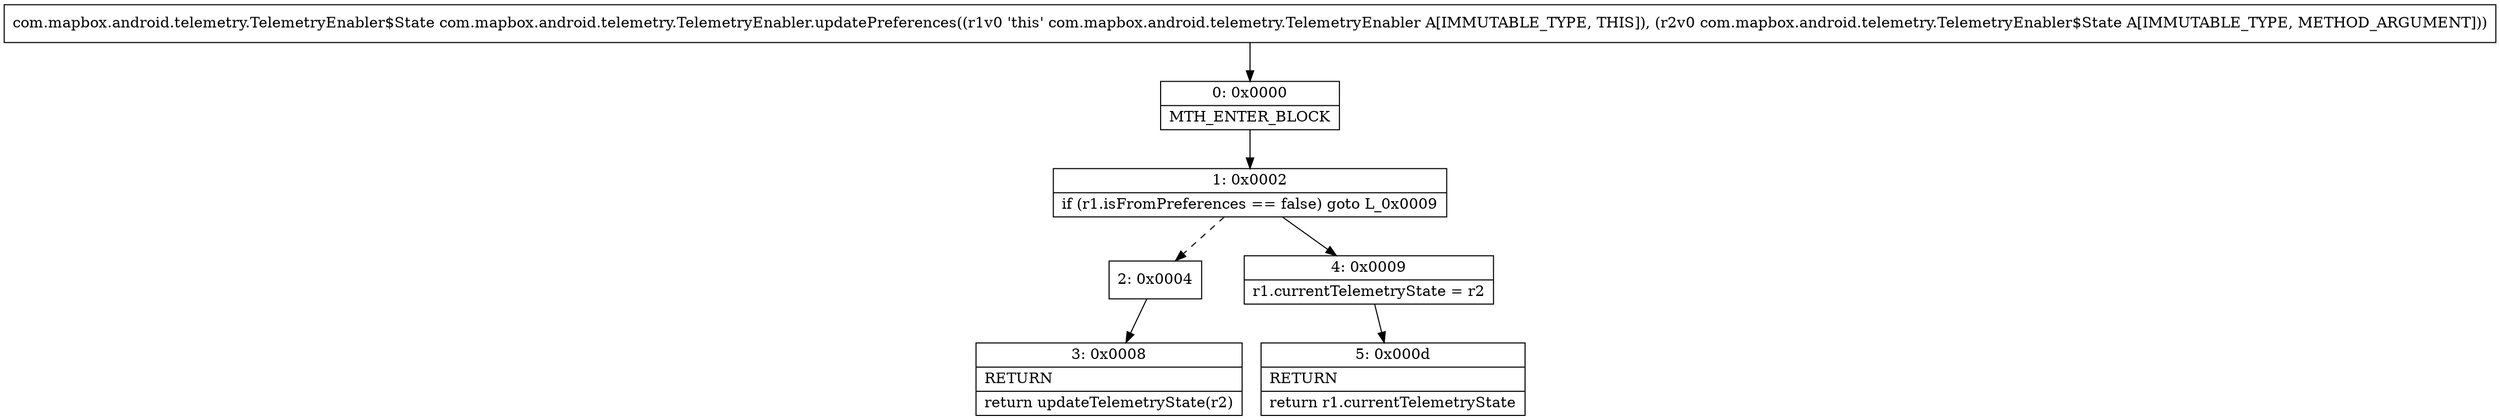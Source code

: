 digraph "CFG forcom.mapbox.android.telemetry.TelemetryEnabler.updatePreferences(Lcom\/mapbox\/android\/telemetry\/TelemetryEnabler$State;)Lcom\/mapbox\/android\/telemetry\/TelemetryEnabler$State;" {
Node_0 [shape=record,label="{0\:\ 0x0000|MTH_ENTER_BLOCK\l}"];
Node_1 [shape=record,label="{1\:\ 0x0002|if (r1.isFromPreferences == false) goto L_0x0009\l}"];
Node_2 [shape=record,label="{2\:\ 0x0004}"];
Node_3 [shape=record,label="{3\:\ 0x0008|RETURN\l|return updateTelemetryState(r2)\l}"];
Node_4 [shape=record,label="{4\:\ 0x0009|r1.currentTelemetryState = r2\l}"];
Node_5 [shape=record,label="{5\:\ 0x000d|RETURN\l|return r1.currentTelemetryState\l}"];
MethodNode[shape=record,label="{com.mapbox.android.telemetry.TelemetryEnabler$State com.mapbox.android.telemetry.TelemetryEnabler.updatePreferences((r1v0 'this' com.mapbox.android.telemetry.TelemetryEnabler A[IMMUTABLE_TYPE, THIS]), (r2v0 com.mapbox.android.telemetry.TelemetryEnabler$State A[IMMUTABLE_TYPE, METHOD_ARGUMENT])) }"];
MethodNode -> Node_0;
Node_0 -> Node_1;
Node_1 -> Node_2[style=dashed];
Node_1 -> Node_4;
Node_2 -> Node_3;
Node_4 -> Node_5;
}

